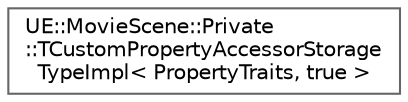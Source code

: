 digraph "Graphical Class Hierarchy"
{
 // INTERACTIVE_SVG=YES
 // LATEX_PDF_SIZE
  bgcolor="transparent";
  edge [fontname=Helvetica,fontsize=10,labelfontname=Helvetica,labelfontsize=10];
  node [fontname=Helvetica,fontsize=10,shape=box,height=0.2,width=0.4];
  rankdir="LR";
  Node0 [id="Node000000",label="UE::MovieScene::Private\l::TCustomPropertyAccessorStorage\lTypeImpl\< PropertyTraits, true \>",height=0.2,width=0.4,color="grey40", fillcolor="white", style="filled",URL="$d4/d46/structUE_1_1MovieScene_1_1Private_1_1TCustomPropertyAccessorStorageTypeImpl_3_01PropertyTraits_00_01true_01_4.html",tooltip=" "];
}
